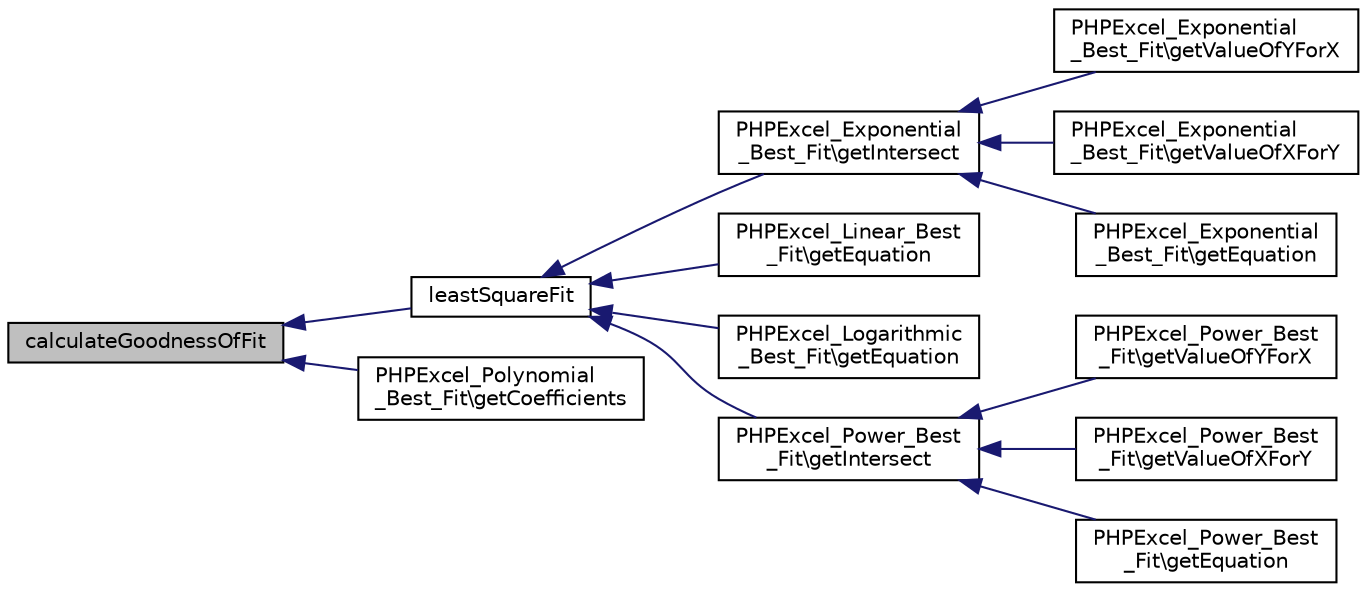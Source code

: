 digraph "calculateGoodnessOfFit"
{
  edge [fontname="Helvetica",fontsize="10",labelfontname="Helvetica",labelfontsize="10"];
  node [fontname="Helvetica",fontsize="10",shape=record];
  rankdir="LR";
  Node4 [label="calculateGoodnessOfFit",height=0.2,width=0.4,color="black", fillcolor="grey75", style="filled", fontcolor="black"];
  Node4 -> Node5 [dir="back",color="midnightblue",fontsize="10",style="solid",fontname="Helvetica"];
  Node5 [label="leastSquareFit",height=0.2,width=0.4,color="black", fillcolor="white", style="filled",URL="$class_p_h_p_excel___best___fit.html#aab4e87ee56975d2aa3f808429d179505"];
  Node5 -> Node6 [dir="back",color="midnightblue",fontsize="10",style="solid",fontname="Helvetica"];
  Node6 [label="PHPExcel_Exponential\l_Best_Fit\\getIntersect",height=0.2,width=0.4,color="black", fillcolor="white", style="filled",URL="$class_p_h_p_excel___exponential___best___fit.html#a129dafd5e95206e355ab0734bc5e9bea"];
  Node6 -> Node7 [dir="back",color="midnightblue",fontsize="10",style="solid",fontname="Helvetica"];
  Node7 [label="PHPExcel_Exponential\l_Best_Fit\\getValueOfYForX",height=0.2,width=0.4,color="black", fillcolor="white", style="filled",URL="$class_p_h_p_excel___exponential___best___fit.html#a0166e34b8a912b4ddf624660852345ec"];
  Node6 -> Node8 [dir="back",color="midnightblue",fontsize="10",style="solid",fontname="Helvetica"];
  Node8 [label="PHPExcel_Exponential\l_Best_Fit\\getValueOfXForY",height=0.2,width=0.4,color="black", fillcolor="white", style="filled",URL="$class_p_h_p_excel___exponential___best___fit.html#ae806bb042d6c95387e82c6feb5d178a5"];
  Node6 -> Node9 [dir="back",color="midnightblue",fontsize="10",style="solid",fontname="Helvetica"];
  Node9 [label="PHPExcel_Exponential\l_Best_Fit\\getEquation",height=0.2,width=0.4,color="black", fillcolor="white", style="filled",URL="$class_p_h_p_excel___exponential___best___fit.html#a015c81d685693d7575b997328ff5930f"];
  Node5 -> Node10 [dir="back",color="midnightblue",fontsize="10",style="solid",fontname="Helvetica"];
  Node10 [label="PHPExcel_Linear_Best\l_Fit\\getEquation",height=0.2,width=0.4,color="black", fillcolor="white", style="filled",URL="$class_p_h_p_excel___linear___best___fit.html#a015c81d685693d7575b997328ff5930f"];
  Node5 -> Node11 [dir="back",color="midnightblue",fontsize="10",style="solid",fontname="Helvetica"];
  Node11 [label="PHPExcel_Logarithmic\l_Best_Fit\\getEquation",height=0.2,width=0.4,color="black", fillcolor="white", style="filled",URL="$class_p_h_p_excel___logarithmic___best___fit.html#a015c81d685693d7575b997328ff5930f"];
  Node5 -> Node12 [dir="back",color="midnightblue",fontsize="10",style="solid",fontname="Helvetica"];
  Node12 [label="PHPExcel_Power_Best\l_Fit\\getIntersect",height=0.2,width=0.4,color="black", fillcolor="white", style="filled",URL="$class_p_h_p_excel___power___best___fit.html#a129dafd5e95206e355ab0734bc5e9bea"];
  Node12 -> Node13 [dir="back",color="midnightblue",fontsize="10",style="solid",fontname="Helvetica"];
  Node13 [label="PHPExcel_Power_Best\l_Fit\\getValueOfYForX",height=0.2,width=0.4,color="black", fillcolor="white", style="filled",URL="$class_p_h_p_excel___power___best___fit.html#a0166e34b8a912b4ddf624660852345ec"];
  Node12 -> Node14 [dir="back",color="midnightblue",fontsize="10",style="solid",fontname="Helvetica"];
  Node14 [label="PHPExcel_Power_Best\l_Fit\\getValueOfXForY",height=0.2,width=0.4,color="black", fillcolor="white", style="filled",URL="$class_p_h_p_excel___power___best___fit.html#ae806bb042d6c95387e82c6feb5d178a5"];
  Node12 -> Node15 [dir="back",color="midnightblue",fontsize="10",style="solid",fontname="Helvetica"];
  Node15 [label="PHPExcel_Power_Best\l_Fit\\getEquation",height=0.2,width=0.4,color="black", fillcolor="white", style="filled",URL="$class_p_h_p_excel___power___best___fit.html#a015c81d685693d7575b997328ff5930f"];
  Node4 -> Node16 [dir="back",color="midnightblue",fontsize="10",style="solid",fontname="Helvetica"];
  Node16 [label="PHPExcel_Polynomial\l_Best_Fit\\getCoefficients",height=0.2,width=0.4,color="black", fillcolor="white", style="filled",URL="$class_p_h_p_excel___polynomial___best___fit.html#a10f4618687cea0c64ce7fc136ada6958"];
}
